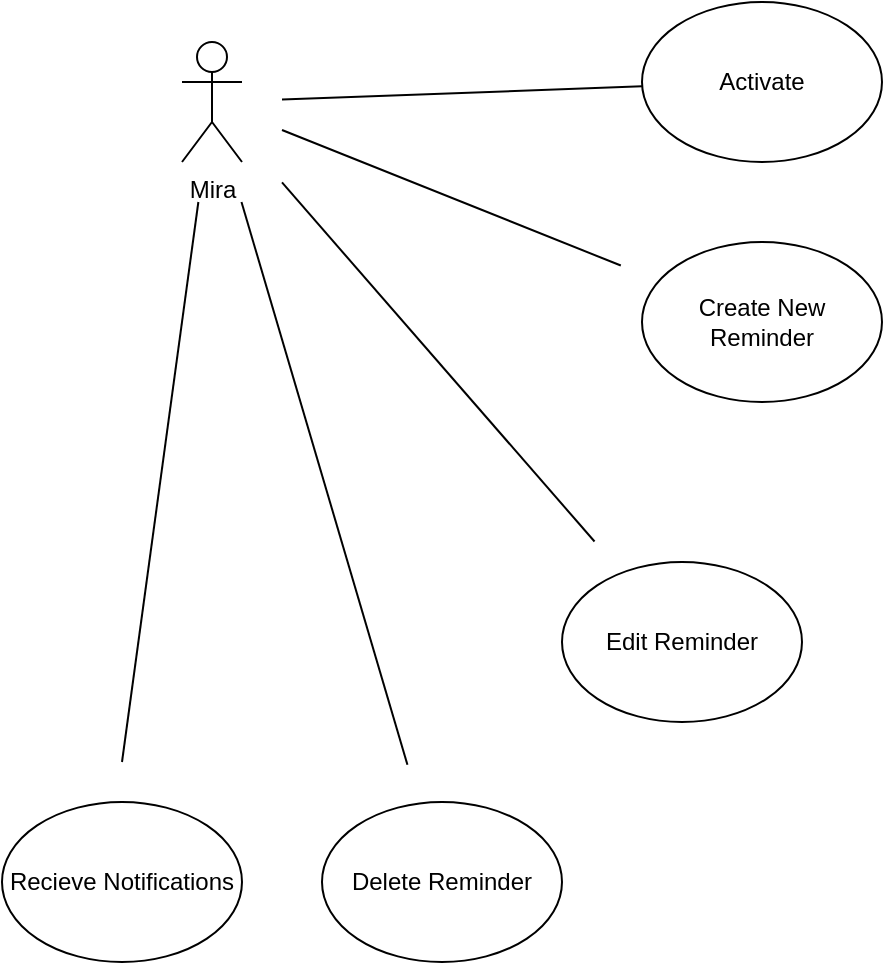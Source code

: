 <mxfile version="14.1.9" type="github">
  <diagram id="C_Xjyf0UCxpYayQCz1OS" name="Page-1">
    <mxGraphModel dx="1426" dy="739" grid="1" gridSize="10" guides="1" tooltips="1" connect="1" arrows="1" fold="1" page="1" pageScale="1" pageWidth="827" pageHeight="1169" math="0" shadow="0">
      <root>
        <mxCell id="0" />
        <mxCell id="1" parent="0" />
        <mxCell id="qFtaRoiSR6DnB6D6sGTc-10" style="edgeStyle=none;rounded=0;orthogonalLoop=1;jettySize=auto;html=1;endArrow=none;endFill=0;" edge="1" parent="1" source="qFtaRoiSR6DnB6D6sGTc-1" target="qFtaRoiSR6DnB6D6sGTc-8">
          <mxGeometry relative="1" as="geometry" />
        </mxCell>
        <mxCell id="qFtaRoiSR6DnB6D6sGTc-11" style="edgeStyle=none;rounded=0;orthogonalLoop=1;jettySize=auto;html=1;endArrow=none;endFill=0;" edge="1" parent="1" source="qFtaRoiSR6DnB6D6sGTc-1" target="qFtaRoiSR6DnB6D6sGTc-9">
          <mxGeometry relative="1" as="geometry" />
        </mxCell>
        <mxCell id="qFtaRoiSR6DnB6D6sGTc-15" style="edgeStyle=none;rounded=0;orthogonalLoop=1;jettySize=auto;html=1;endArrow=none;endFill=0;" edge="1" parent="1" source="qFtaRoiSR6DnB6D6sGTc-1" target="qFtaRoiSR6DnB6D6sGTc-12">
          <mxGeometry relative="1" as="geometry" />
        </mxCell>
        <mxCell id="qFtaRoiSR6DnB6D6sGTc-17" style="edgeStyle=none;rounded=0;orthogonalLoop=1;jettySize=auto;html=1;entryX=0.5;entryY=0;entryDx=0;entryDy=0;endArrow=none;endFill=0;" edge="1" parent="1" source="qFtaRoiSR6DnB6D6sGTc-1" target="qFtaRoiSR6DnB6D6sGTc-16">
          <mxGeometry relative="1" as="geometry" />
        </mxCell>
        <mxCell id="qFtaRoiSR6DnB6D6sGTc-1" value="Mira" style="shape=umlActor;verticalLabelPosition=bottom;verticalAlign=top;html=1;outlineConnect=0;perimeterSpacing=20;" vertex="1" parent="1">
          <mxGeometry x="130" y="60" width="30" height="60" as="geometry" />
        </mxCell>
        <mxCell id="qFtaRoiSR6DnB6D6sGTc-7" style="edgeStyle=none;rounded=0;orthogonalLoop=1;jettySize=auto;html=1;endArrow=none;endFill=0;" edge="1" parent="1" source="qFtaRoiSR6DnB6D6sGTc-2" target="qFtaRoiSR6DnB6D6sGTc-1">
          <mxGeometry relative="1" as="geometry" />
        </mxCell>
        <mxCell id="qFtaRoiSR6DnB6D6sGTc-2" value="Create New Reminder" style="ellipse;whiteSpace=wrap;html=1;perimeterSpacing=20;" vertex="1" parent="1">
          <mxGeometry x="360" y="160" width="120" height="80" as="geometry" />
        </mxCell>
        <mxCell id="qFtaRoiSR6DnB6D6sGTc-8" value="Edit Reminder" style="ellipse;whiteSpace=wrap;html=1;perimeterSpacing=20;" vertex="1" parent="1">
          <mxGeometry x="320" y="320" width="120" height="80" as="geometry" />
        </mxCell>
        <mxCell id="qFtaRoiSR6DnB6D6sGTc-9" value="Delete Reminder" style="ellipse;whiteSpace=wrap;html=1;perimeterSpacing=20;" vertex="1" parent="1">
          <mxGeometry x="200" y="440" width="120" height="80" as="geometry" />
        </mxCell>
        <mxCell id="qFtaRoiSR6DnB6D6sGTc-12" value="Activate" style="ellipse;whiteSpace=wrap;html=1;" vertex="1" parent="1">
          <mxGeometry x="360" y="40" width="120" height="80" as="geometry" />
        </mxCell>
        <mxCell id="qFtaRoiSR6DnB6D6sGTc-16" value="Recieve Notifications" style="ellipse;whiteSpace=wrap;html=1;perimeterSpacing=20;" vertex="1" parent="1">
          <mxGeometry x="40" y="440" width="120" height="80" as="geometry" />
        </mxCell>
      </root>
    </mxGraphModel>
  </diagram>
</mxfile>
